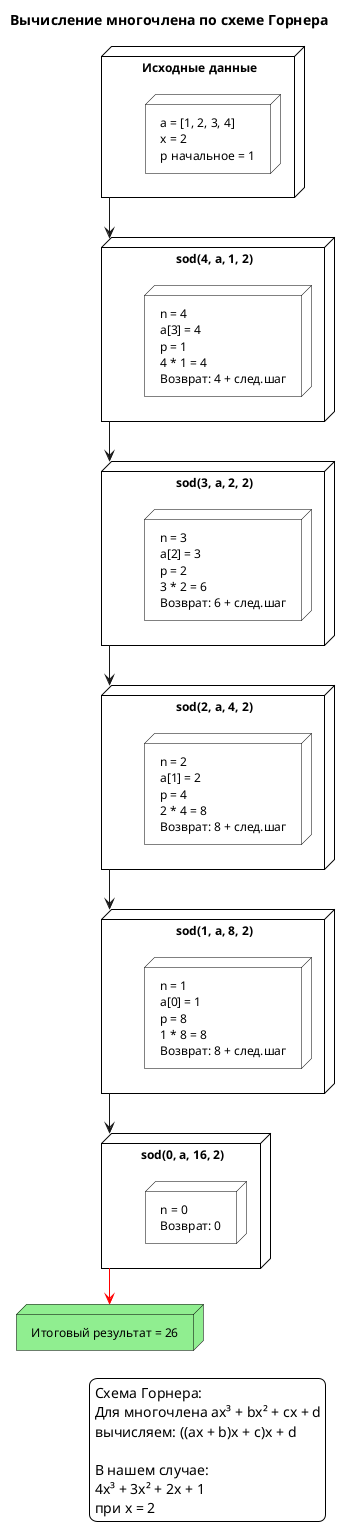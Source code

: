 @startuml
title Вычисление многочлена по схеме Горнера
skinparam backgroundColor white
skinparam node {
    BackgroundColor white
    BorderColor black
    FontSize 12
}

node "Исходные данные" as start {
    node "a = [1, 2, 3, 4]\nx = 2\np начальное = 1" as input
}

node "sod(4, a, 1, 2)" as call1 {
    node "n = 4\na[3] = 4\np = 1\n4 * 1 = 4\nВозврат: 4 + след.шаг" as step1
}

node "sod(3, a, 2, 2)" as call2 {
    node "n = 3\na[2] = 3\np = 2\n3 * 2 = 6\nВозврат: 6 + след.шаг" as step2
}

node "sod(2, a, 4, 2)" as call3 {
    node "n = 2\na[1] = 2\np = 4\n2 * 4 = 8\nВозврат: 8 + след.шаг" as step3
}

node "sod(1, a, 8, 2)" as call4 {
    node "n = 1\na[0] = 1\np = 8\n1 * 8 = 8\nВозврат: 8 + след.шаг" as step4
}

node "sod(0, a, 16, 2)" as call5 {
    node "n = 0\nВозврат: 0" as step5
}

node "Итоговый результат = 26" as result #LightGreen

start -down-> call1
call1 -down-> call2
call2 -down-> call3
call3 -down-> call4
call4 -down-> call5
call5 -[#red]-> result

legend right
    Схема Горнера:
    Для многочлена ax³ + bx² + cx + d
    вычисляем: ((ax + b)x + c)x + d
    
    В нашем случае:
    4x³ + 3x² + 2x + 1
    при x = 2
end legend

@enduml
